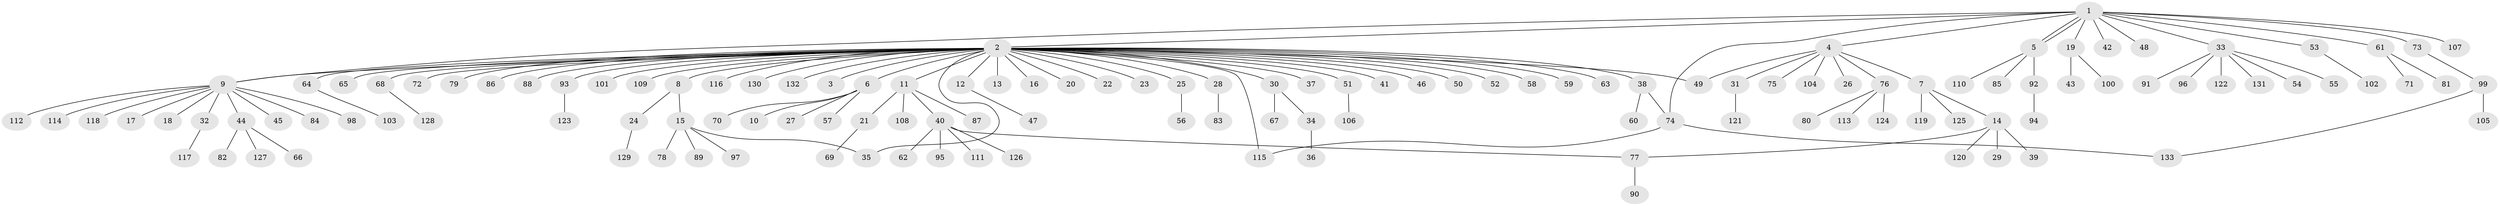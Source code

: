 // coarse degree distribution, {15: 0.00909090909090909, 41: 0.00909090909090909, 1: 0.7272727272727273, 10: 0.00909090909090909, 4: 0.045454545454545456, 3: 0.045454545454545456, 12: 0.00909090909090909, 2: 0.12727272727272726, 6: 0.00909090909090909, 5: 0.00909090909090909}
// Generated by graph-tools (version 1.1) at 2025/41/03/06/25 10:41:49]
// undirected, 133 vertices, 140 edges
graph export_dot {
graph [start="1"]
  node [color=gray90,style=filled];
  1;
  2;
  3;
  4;
  5;
  6;
  7;
  8;
  9;
  10;
  11;
  12;
  13;
  14;
  15;
  16;
  17;
  18;
  19;
  20;
  21;
  22;
  23;
  24;
  25;
  26;
  27;
  28;
  29;
  30;
  31;
  32;
  33;
  34;
  35;
  36;
  37;
  38;
  39;
  40;
  41;
  42;
  43;
  44;
  45;
  46;
  47;
  48;
  49;
  50;
  51;
  52;
  53;
  54;
  55;
  56;
  57;
  58;
  59;
  60;
  61;
  62;
  63;
  64;
  65;
  66;
  67;
  68;
  69;
  70;
  71;
  72;
  73;
  74;
  75;
  76;
  77;
  78;
  79;
  80;
  81;
  82;
  83;
  84;
  85;
  86;
  87;
  88;
  89;
  90;
  91;
  92;
  93;
  94;
  95;
  96;
  97;
  98;
  99;
  100;
  101;
  102;
  103;
  104;
  105;
  106;
  107;
  108;
  109;
  110;
  111;
  112;
  113;
  114;
  115;
  116;
  117;
  118;
  119;
  120;
  121;
  122;
  123;
  124;
  125;
  126;
  127;
  128;
  129;
  130;
  131;
  132;
  133;
  1 -- 2;
  1 -- 4;
  1 -- 5;
  1 -- 5;
  1 -- 9;
  1 -- 19;
  1 -- 33;
  1 -- 42;
  1 -- 48;
  1 -- 53;
  1 -- 61;
  1 -- 73;
  1 -- 74;
  1 -- 107;
  2 -- 3;
  2 -- 6;
  2 -- 8;
  2 -- 9;
  2 -- 11;
  2 -- 12;
  2 -- 13;
  2 -- 16;
  2 -- 20;
  2 -- 22;
  2 -- 23;
  2 -- 25;
  2 -- 28;
  2 -- 30;
  2 -- 35;
  2 -- 37;
  2 -- 38;
  2 -- 41;
  2 -- 46;
  2 -- 49;
  2 -- 50;
  2 -- 51;
  2 -- 52;
  2 -- 58;
  2 -- 59;
  2 -- 63;
  2 -- 64;
  2 -- 65;
  2 -- 68;
  2 -- 72;
  2 -- 79;
  2 -- 86;
  2 -- 88;
  2 -- 93;
  2 -- 101;
  2 -- 109;
  2 -- 115;
  2 -- 116;
  2 -- 130;
  2 -- 132;
  4 -- 7;
  4 -- 26;
  4 -- 31;
  4 -- 49;
  4 -- 75;
  4 -- 76;
  4 -- 104;
  5 -- 85;
  5 -- 92;
  5 -- 110;
  6 -- 10;
  6 -- 27;
  6 -- 57;
  6 -- 70;
  7 -- 14;
  7 -- 119;
  7 -- 125;
  8 -- 15;
  8 -- 24;
  9 -- 17;
  9 -- 18;
  9 -- 32;
  9 -- 44;
  9 -- 45;
  9 -- 84;
  9 -- 98;
  9 -- 112;
  9 -- 114;
  9 -- 118;
  11 -- 21;
  11 -- 40;
  11 -- 87;
  11 -- 108;
  12 -- 47;
  14 -- 29;
  14 -- 39;
  14 -- 77;
  14 -- 120;
  15 -- 35;
  15 -- 78;
  15 -- 89;
  15 -- 97;
  19 -- 43;
  19 -- 100;
  21 -- 69;
  24 -- 129;
  25 -- 56;
  28 -- 83;
  30 -- 34;
  30 -- 67;
  31 -- 121;
  32 -- 117;
  33 -- 54;
  33 -- 55;
  33 -- 91;
  33 -- 96;
  33 -- 122;
  33 -- 131;
  34 -- 36;
  38 -- 60;
  38 -- 74;
  40 -- 62;
  40 -- 77;
  40 -- 95;
  40 -- 111;
  40 -- 126;
  44 -- 66;
  44 -- 82;
  44 -- 127;
  51 -- 106;
  53 -- 102;
  61 -- 71;
  61 -- 81;
  64 -- 103;
  68 -- 128;
  73 -- 99;
  74 -- 115;
  74 -- 133;
  76 -- 80;
  76 -- 113;
  76 -- 124;
  77 -- 90;
  92 -- 94;
  93 -- 123;
  99 -- 105;
  99 -- 133;
}
